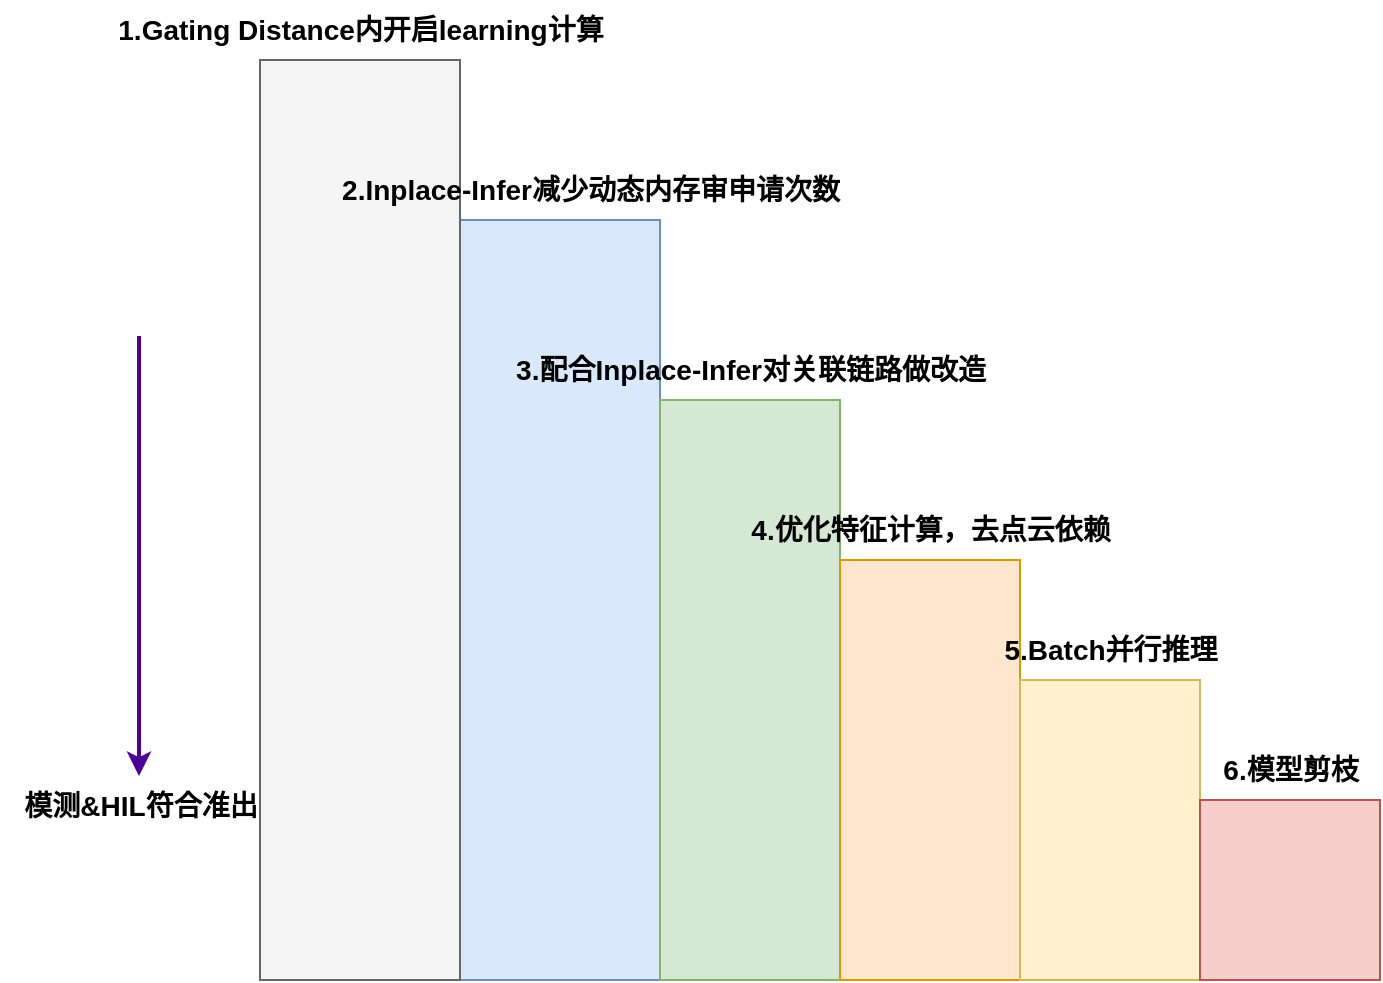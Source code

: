 <mxfile version="24.7.7">
  <diagram name="第 1 页" id="sY6C_sAz_lnHl2QLxVrH">
    <mxGraphModel dx="954" dy="606" grid="1" gridSize="10" guides="1" tooltips="1" connect="1" arrows="1" fold="1" page="1" pageScale="1" pageWidth="827" pageHeight="1169" math="0" shadow="0">
      <root>
        <mxCell id="0" />
        <mxCell id="1" parent="0" />
        <mxCell id="KegSM5GNRvsRBGRQ8GGU-1" value="" style="rounded=0;whiteSpace=wrap;html=1;fillColor=#dae8fc;strokeColor=#6c8ebf;" vertex="1" parent="1">
          <mxGeometry x="250" y="130" width="100" height="380" as="geometry" />
        </mxCell>
        <mxCell id="KegSM5GNRvsRBGRQ8GGU-2" value="" style="rounded=0;whiteSpace=wrap;html=1;fillColor=#d5e8d4;strokeColor=#82b366;" vertex="1" parent="1">
          <mxGeometry x="350" y="220" width="90" height="290" as="geometry" />
        </mxCell>
        <mxCell id="KegSM5GNRvsRBGRQ8GGU-3" value="" style="rounded=0;whiteSpace=wrap;html=1;fillColor=#ffe6cc;strokeColor=#d79b00;" vertex="1" parent="1">
          <mxGeometry x="440" y="300" width="90" height="210" as="geometry" />
        </mxCell>
        <mxCell id="KegSM5GNRvsRBGRQ8GGU-4" value="" style="rounded=0;whiteSpace=wrap;html=1;fillColor=#fff2cc;strokeColor=#d6b656;" vertex="1" parent="1">
          <mxGeometry x="530" y="360" width="90" height="150" as="geometry" />
        </mxCell>
        <mxCell id="KegSM5GNRvsRBGRQ8GGU-5" value="" style="rounded=0;whiteSpace=wrap;html=1;fillColor=#f8cecc;strokeColor=#b85450;" vertex="1" parent="1">
          <mxGeometry x="620" y="420" width="90" height="90" as="geometry" />
        </mxCell>
        <mxCell id="KegSM5GNRvsRBGRQ8GGU-6" value="" style="rounded=0;whiteSpace=wrap;html=1;fillColor=#f5f5f5;fontColor=#333333;strokeColor=#666666;" vertex="1" parent="1">
          <mxGeometry x="150" y="50" width="100" height="460" as="geometry" />
        </mxCell>
        <mxCell id="KegSM5GNRvsRBGRQ8GGU-8" value="1.Gating Distance内开启learning计算" style="text;html=1;align=center;verticalAlign=middle;resizable=0;points=[];autosize=1;strokeColor=none;fillColor=none;fontSize=14;fontStyle=1" vertex="1" parent="1">
          <mxGeometry x="75" y="20" width="250" height="30" as="geometry" />
        </mxCell>
        <mxCell id="KegSM5GNRvsRBGRQ8GGU-9" value="2.Inplace-Infer减少动态内存审申请次数" style="text;html=1;align=center;verticalAlign=middle;resizable=0;points=[];autosize=1;strokeColor=none;fillColor=none;fontSize=14;fontStyle=1" vertex="1" parent="1">
          <mxGeometry x="180" y="100" width="270" height="30" as="geometry" />
        </mxCell>
        <mxCell id="KegSM5GNRvsRBGRQ8GGU-10" value="3.配合Inplace-Infer对关联链路做改造" style="text;html=1;align=center;verticalAlign=middle;resizable=0;points=[];autosize=1;strokeColor=none;fillColor=none;fontSize=14;fontStyle=1" vertex="1" parent="1">
          <mxGeometry x="270" y="190" width="250" height="30" as="geometry" />
        </mxCell>
        <mxCell id="KegSM5GNRvsRBGRQ8GGU-11" value="4.优化特征计算，去点云依赖" style="text;html=1;align=center;verticalAlign=middle;resizable=0;points=[];autosize=1;strokeColor=none;fillColor=none;fontStyle=1;fontSize=14;" vertex="1" parent="1">
          <mxGeometry x="385" y="270" width="200" height="30" as="geometry" />
        </mxCell>
        <mxCell id="KegSM5GNRvsRBGRQ8GGU-12" value="5.Batch并行推理" style="text;html=1;align=center;verticalAlign=middle;resizable=0;points=[];autosize=1;strokeColor=none;fillColor=none;fontSize=14;fontStyle=1" vertex="1" parent="1">
          <mxGeometry x="510" y="330" width="130" height="30" as="geometry" />
        </mxCell>
        <mxCell id="KegSM5GNRvsRBGRQ8GGU-13" value="6.模型剪枝" style="text;html=1;align=center;verticalAlign=middle;resizable=0;points=[];autosize=1;strokeColor=none;fillColor=none;fontSize=14;fontStyle=1" vertex="1" parent="1">
          <mxGeometry x="620" y="390" width="90" height="30" as="geometry" />
        </mxCell>
        <mxCell id="KegSM5GNRvsRBGRQ8GGU-15" value="" style="endArrow=classic;html=1;rounded=0;strokeWidth=2;strokeColor=#4C0099;" edge="1" parent="1">
          <mxGeometry width="50" height="50" relative="1" as="geometry">
            <mxPoint x="89.5" y="188" as="sourcePoint" />
            <mxPoint x="89.5" y="408" as="targetPoint" />
          </mxGeometry>
        </mxCell>
        <mxCell id="KegSM5GNRvsRBGRQ8GGU-17" value="模测&amp;amp;HIL符合准出" style="text;html=1;align=center;verticalAlign=middle;resizable=0;points=[];autosize=1;strokeColor=none;fillColor=none;fontStyle=1;fontSize=14;" vertex="1" parent="1">
          <mxGeometry x="20" y="408" width="140" height="30" as="geometry" />
        </mxCell>
      </root>
    </mxGraphModel>
  </diagram>
</mxfile>
